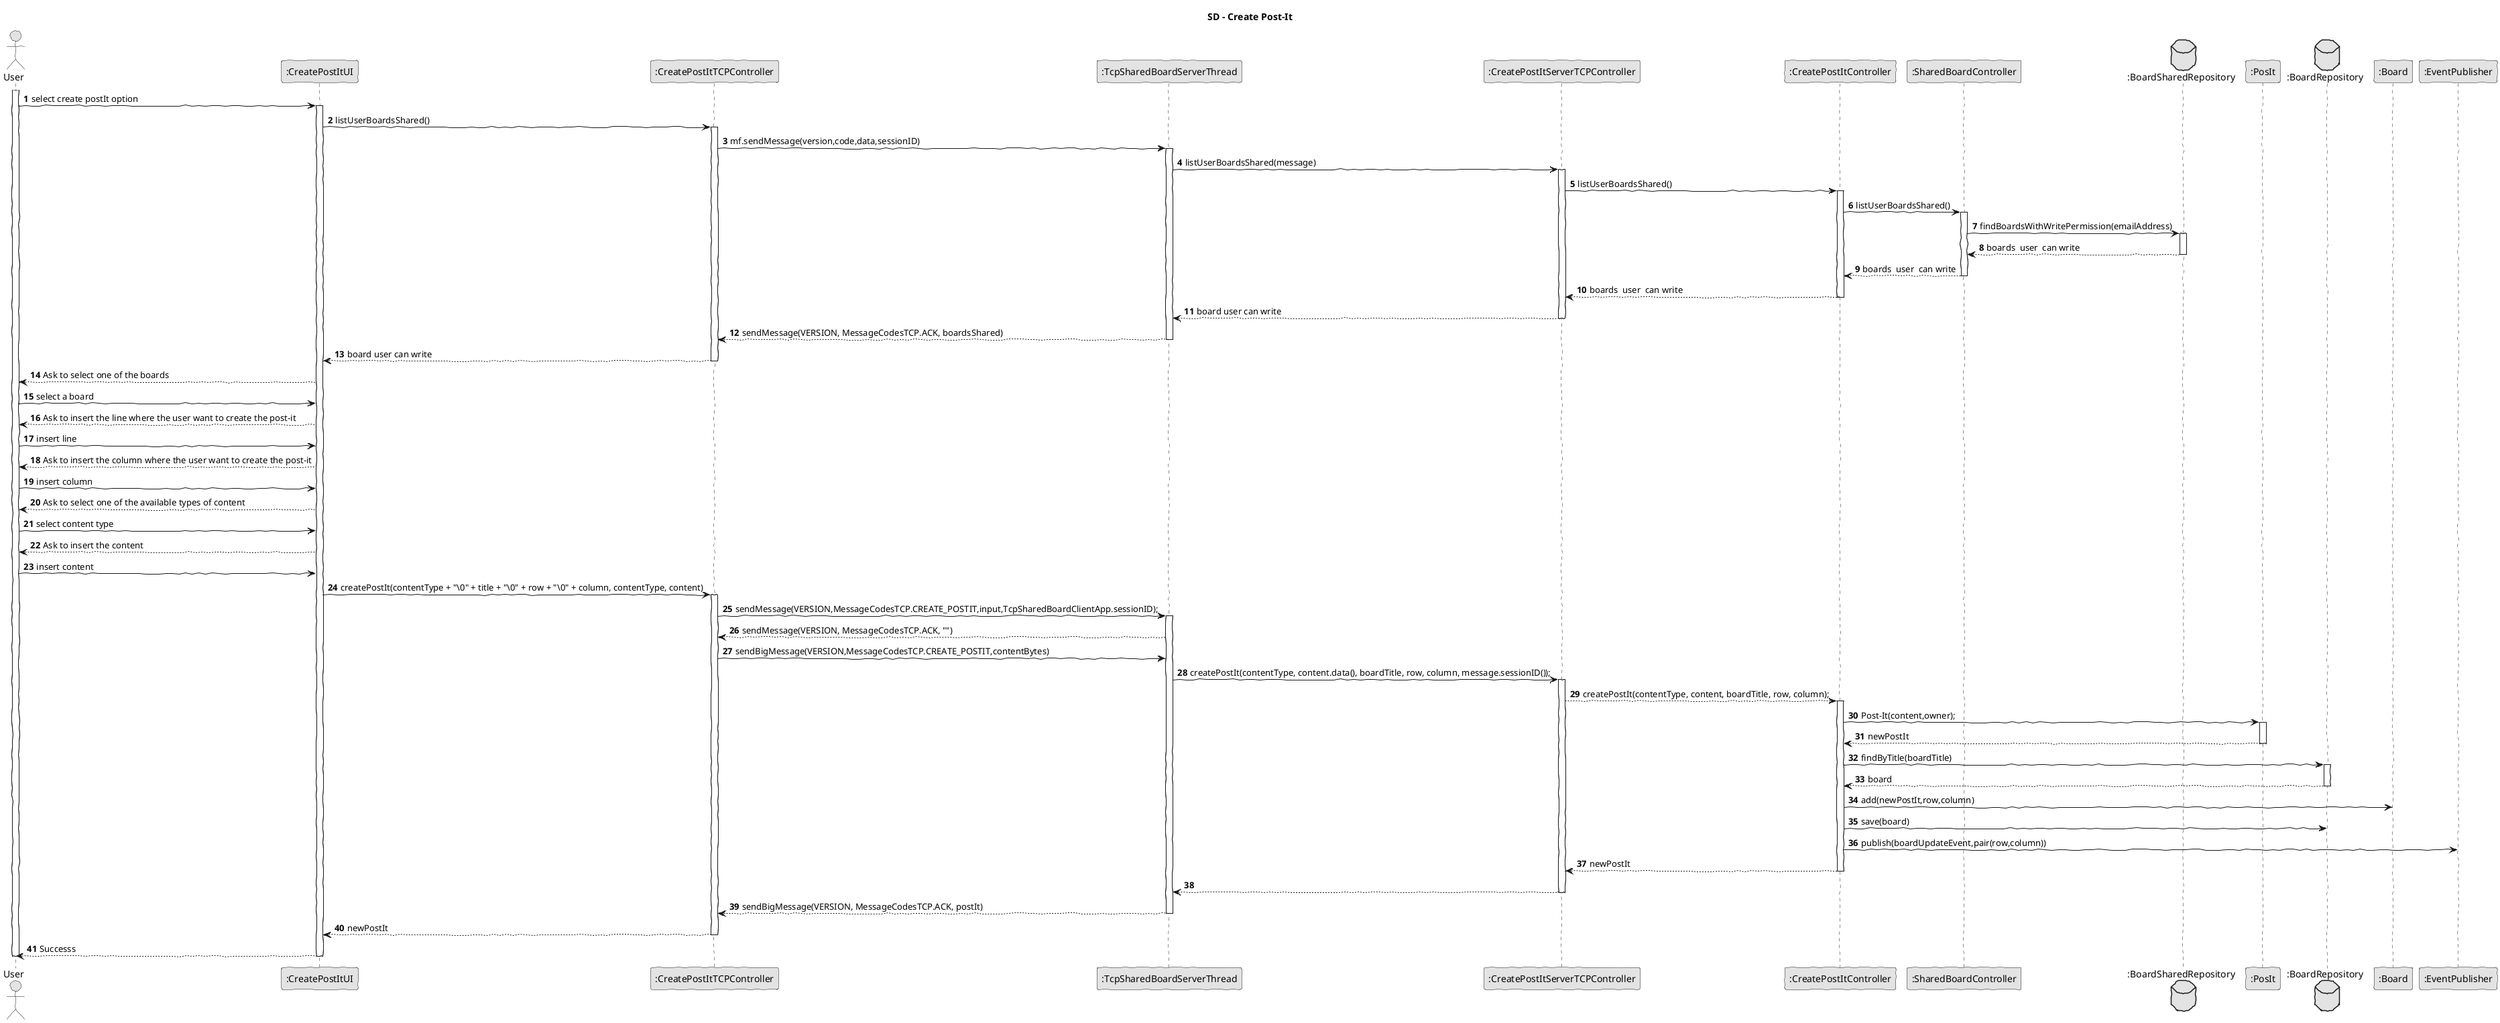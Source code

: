 @startuml
'https://plantuml.com/sequence-diagram

autonumber
skinparam handwritten true
skinparam monochrome true
title SD - Create Post-It
actor User as user
participant ":CreatePostItUI" as ui
participant ":CreatePostItTCPController" as tcpCtrl
participant ":TcpSharedBoardServerThread" as tcpServer
participant ":CreatePostItServerTCPController" as tcpServerCtrl
participant ":CreatePostItController" as ctrl
participant ":SharedBoardController" as ctrlSharedBoard
database ":BoardSharedRepository" as boardSharedRepo
participant ":PosIt" as postIt
database ":BoardRepository" as boardRepository
participant ":Board" as board
participant ":EventPublisher" as pub

activate user
   user -> ui: select create postIt option
    activate ui
        ui -> tcpCtrl: listUserBoardsShared()
        activate tcpCtrl
            tcpCtrl -> tcpServer: mf.sendMessage(version,code,data,sessionID)
                activate tcpServer
                    tcpServer -> tcpServerCtrl:listUserBoardsShared(message)
                    activate tcpServerCtrl
                        tcpServerCtrl -> ctrl: listUserBoardsShared()
                            activate ctrl
                            ctrl -> ctrlSharedBoard: listUserBoardsShared()
                                activate ctrlSharedBoard
                                    ctrlSharedBoard -> boardSharedRepo: findBoardsWithWritePermission(emailAddress)
                                        activate boardSharedRepo
                                            boardSharedRepo --> ctrlSharedBoard: boards  user  can write
                                        deactivate boardSharedRepo
                                    ctrlSharedBoard --> ctrl: boards  user  can write
                                deactivate ctrlSharedBoard
                               ctrl --> tcpServerCtrl: boards  user  can write
                            deactivate ctrl
                        tcpServerCtrl --> tcpServer: board user can write
                    deactivate tcpServerCtrl
                tcpServer --> tcpCtrl: sendMessage(VERSION, MessageCodesTCP.ACK, boardsShared)
                deactivate tcpServer
            tcpCtrl --> ui: board user can write
        deactivate tcpCtrl
        ui --> user: Ask to select one of the boards
        user -> ui: select a board
        ui --> user: Ask to insert the line where the user want to create the post-it
        user -> ui: insert line
        ui --> user: Ask to insert the column where the user want to create the post-it
        user -> ui: insert column
        ui --> user: Ask to select one of the available types of content
        user -> ui: select content type
        ui --> user: Ask to insert the content
        user -> ui: insert content

        ui -> tcpCtrl:createPostIt(contentType + "\0" + title + "\0" + row + "\0" + column, contentType, content)
            activate tcpCtrl
                tcpCtrl -> tcpServer: sendMessage(VERSION,MessageCodesTCP.CREATE_POSTIT,input,TcpSharedBoardClientApp.sessionID);
                    activate tcpServer
                        tcpServer --> tcpCtrl: sendMessage(VERSION, MessageCodesTCP.ACK, "")
                        tcpCtrl ->tcpServer: sendBigMessage(VERSION,MessageCodesTCP.CREATE_POSTIT,contentBytes)
                        tcpServer -> tcpServerCtrl: createPostIt(contentType, content.data(), boardTitle, row, column, message.sessionID());
                        activate tcpServerCtrl
                            tcpServerCtrl --> ctrl: createPostIt(contentType, content, boardTitle, row, column);
                            activate ctrl
                                ctrl -> postIt: Post-It(content,owner);
                                activate postIt
                                    postIt --> ctrl: newPostIt
                                deactivate postIt
                                ctrl -> boardRepository: findByTitle(boardTitle)
                                activate boardRepository
                                    boardRepository --> ctrl: board
                                deactivate boardRepository
                                ctrl -> board: add(newPostIt,row,column)
                                ctrl -> boardRepository: save(board)
                                ctrl -> pub :publish(boardUpdateEvent,pair(row,column))
                            ctrl --> tcpServerCtrl: newPostIt
                            deactivate ctrl
                        tcpServerCtrl --> tcpServer
                        deactivate tcpServerCtrl
                    tcpServer --> tcpCtrl: sendBigMessage(VERSION, MessageCodesTCP.ACK, postIt)
                    deactivate tcpServer
                tcpCtrl --> ui: newPostIt
                deactivate tcpCtrl
            ui --> user: Successs
            deactivate ui
        deactivate user
@enduml
